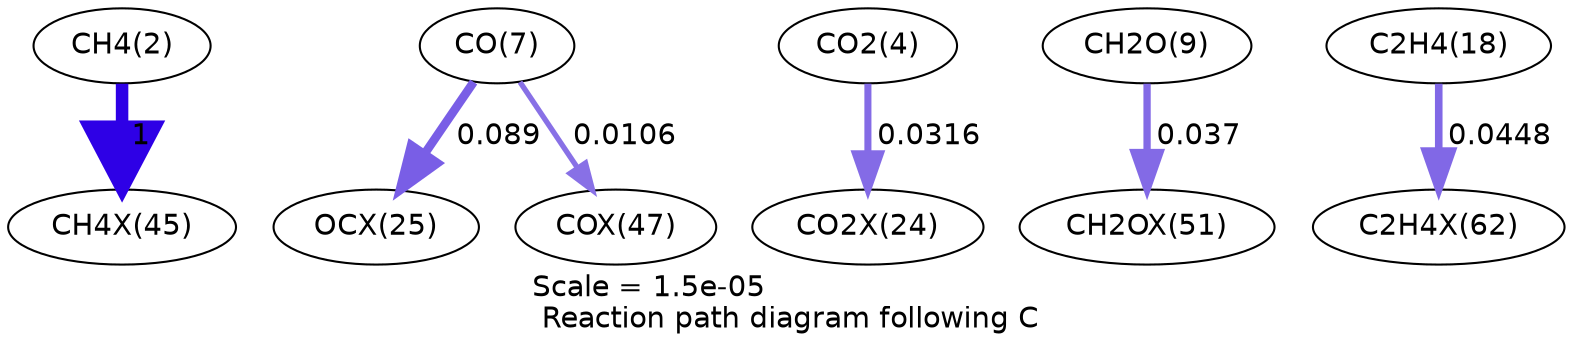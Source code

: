 digraph reaction_paths {
center=1;
s4 -> s48[fontname="Helvetica", penwidth=6, arrowsize=3, color="0.7, 1.5, 0.9"
, label=" 1"];
s9 -> s44[fontname="Helvetica", penwidth=4.17, arrowsize=2.09, color="0.7, 0.589, 0.9"
, label=" 0.089"];
s9 -> s50[fontname="Helvetica", penwidth=2.57, arrowsize=1.28, color="0.7, 0.511, 0.9"
, label=" 0.0106"];
s6 -> s43[fontname="Helvetica", penwidth=3.39, arrowsize=1.7, color="0.7, 0.532, 0.9"
, label=" 0.0316"];
s11 -> s53[fontname="Helvetica", penwidth=3.51, arrowsize=1.76, color="0.7, 0.537, 0.9"
, label=" 0.037"];
s20 -> s59[fontname="Helvetica", penwidth=3.65, arrowsize=1.83, color="0.7, 0.545, 0.9"
, label=" 0.0448"];
s4 [ fontname="Helvetica", label="CH4(2)"];
s6 [ fontname="Helvetica", label="CO2(4)"];
s9 [ fontname="Helvetica", label="CO(7)"];
s11 [ fontname="Helvetica", label="CH2O(9)"];
s20 [ fontname="Helvetica", label="C2H4(18)"];
s43 [ fontname="Helvetica", label="CO2X(24)"];
s44 [ fontname="Helvetica", label="OCX(25)"];
s48 [ fontname="Helvetica", label="CH4X(45)"];
s50 [ fontname="Helvetica", label="COX(47)"];
s53 [ fontname="Helvetica", label="CH2OX(51)"];
s59 [ fontname="Helvetica", label="C2H4X(62)"];
 label = "Scale = 1.5e-05\l Reaction path diagram following C";
 fontname = "Helvetica";
}
